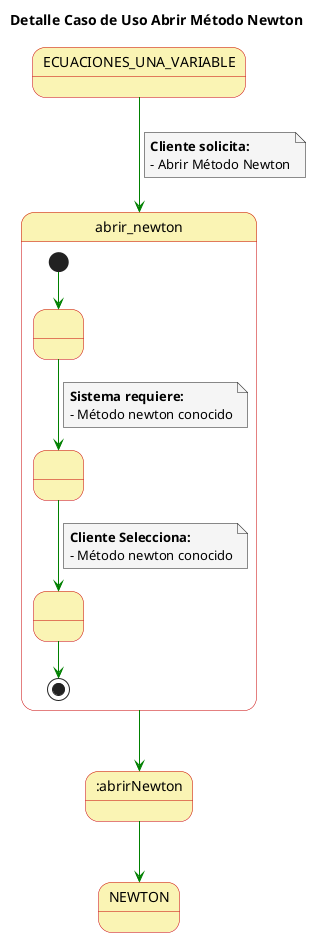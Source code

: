 @startuml

skinparam state {
  BackgroundColor #faf4b4
  BorderColor #c90000
}

skinparam note {
  BackgroundColor #f5f5f5
}

skinparam linetype polyline

title Detalle Caso de Uso Abrir Método Newton


ECUACIONES_UNA_VARIABLE -[#green]-> abrir_newton
note on link
  **Cliente solicita:**
  - Abrir Método Newton
end note

state abrir_newton{
  state 1 as " "
  state 2 as " "
  state 3 as " "
  
  [*] -[#green]-> 1
  1 -[#green]-> 2
  note on link
      **Sistema requiere:**
      - Método newton conocido
  end note
  2 -[#green]-> 3
  note on link
    **Cliente Selecciona:**
    - Método newton conocido
  end note
 
  3 -[#green]-> [*]
}

abrir_newton-[#green]-> :abrirNewton

:abrirNewton -[#green]-> NEWTON

@enduml
